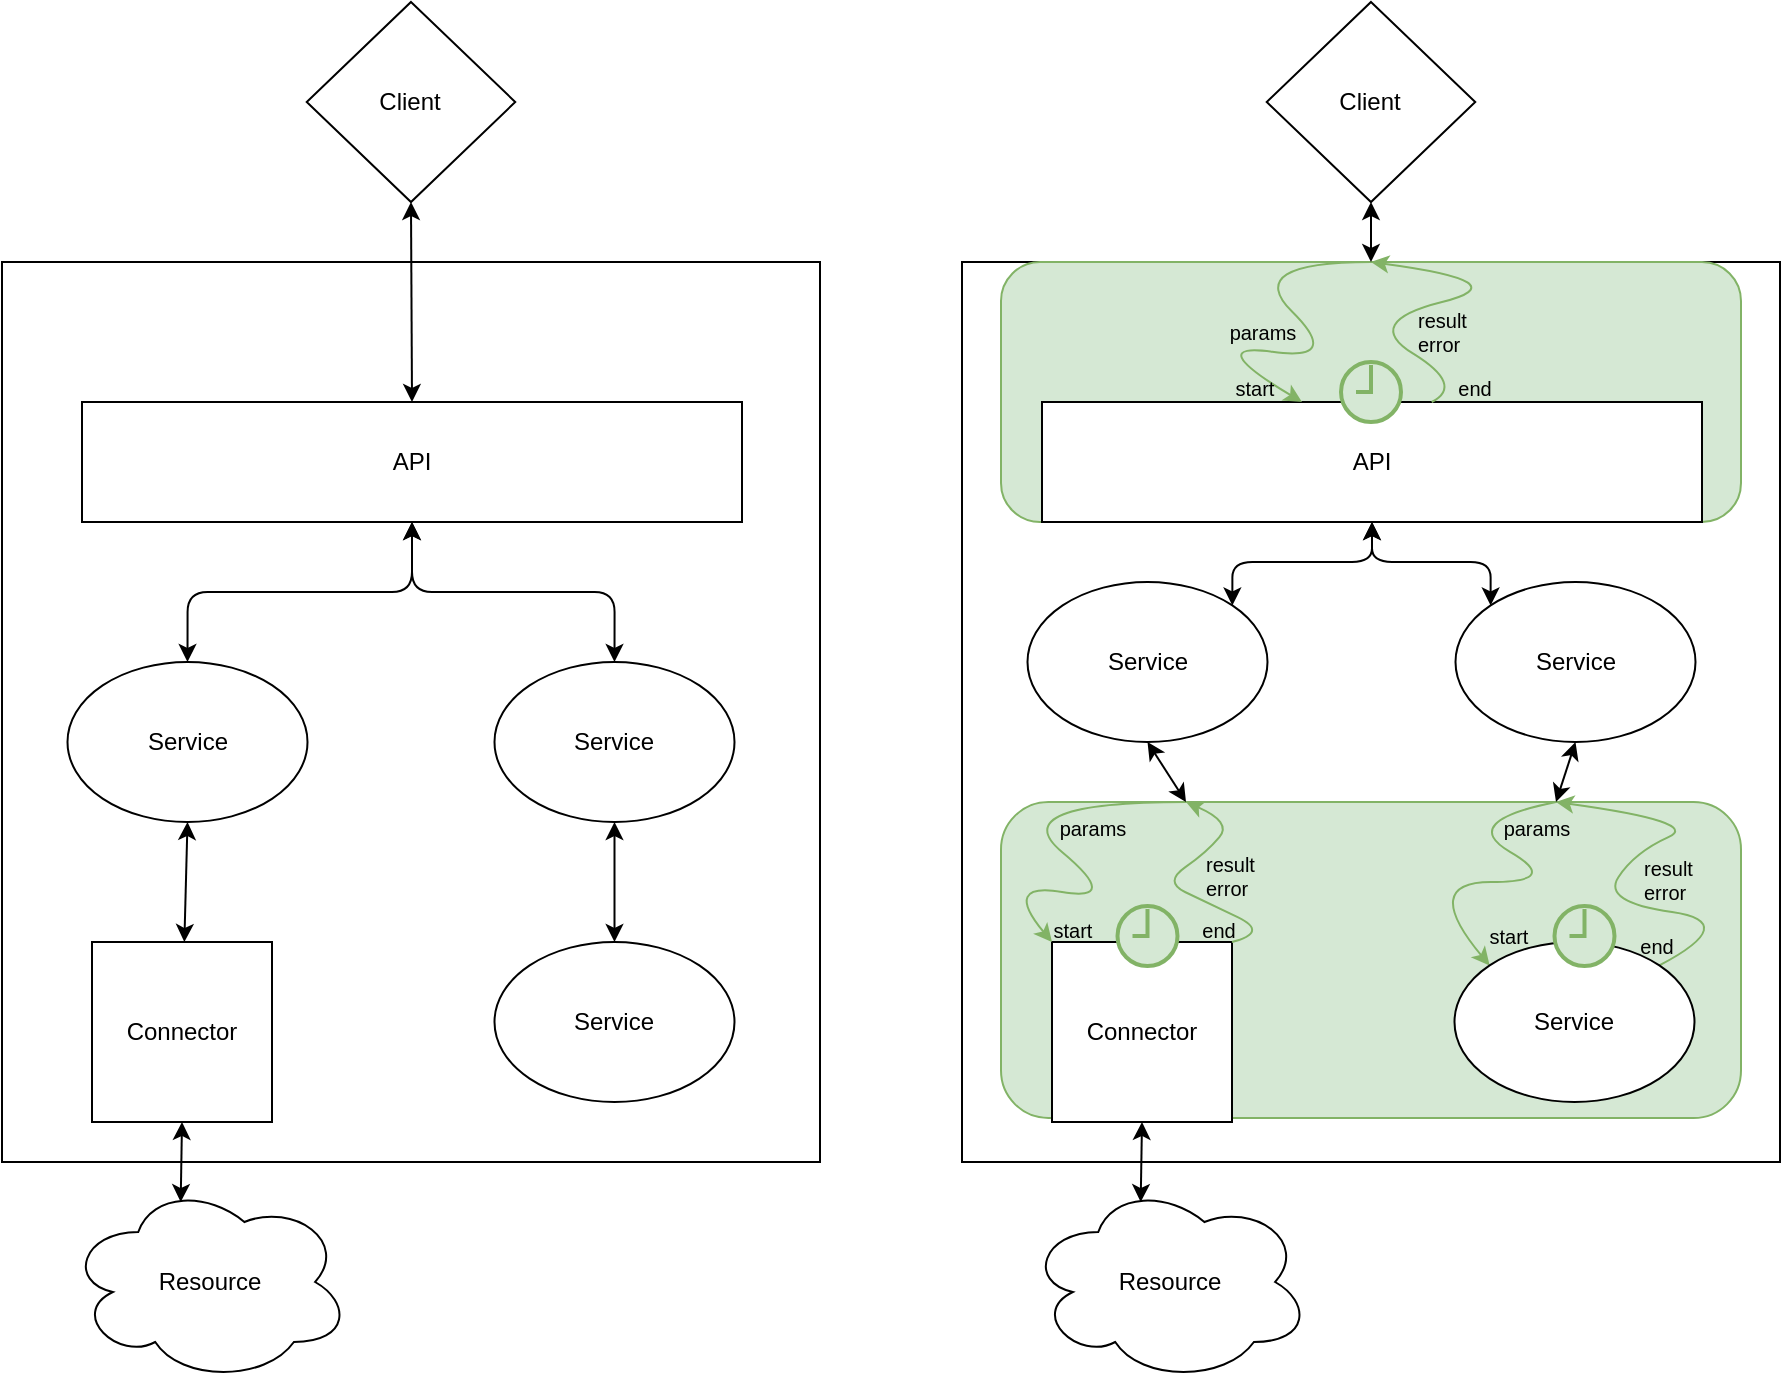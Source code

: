 <mxfile version="25.0.1">
  <diagram name="collector" id="uigpwwjzt3T1p5udmavG">
    <mxGraphModel dx="1444" dy="811" grid="1" gridSize="10" guides="1" tooltips="1" connect="1" arrows="1" fold="1" page="1" pageScale="1" pageWidth="827" pageHeight="1169" math="0" shadow="0">
      <root>
        <mxCell id="0" />
        <mxCell id="1" parent="0" />
        <mxCell id="5m87ZB2yBZsC5MAy124T-28" value="" style="rounded=0;whiteSpace=wrap;html=1;verticalAlign=top;" parent="1" vertex="1">
          <mxGeometry x="30" y="170" width="409" height="450" as="geometry" />
        </mxCell>
        <mxCell id="5m87ZB2yBZsC5MAy124T-2" value="Connector" style="whiteSpace=wrap;html=1;aspect=fixed;rounded=0;" parent="1" vertex="1">
          <mxGeometry x="75" y="510" width="90" height="90" as="geometry" />
        </mxCell>
        <mxCell id="Kd3xXfbBogCMq_-z4xH8-58" style="orthogonalLoop=1;jettySize=auto;html=1;exitX=0.5;exitY=1;exitDx=0;exitDy=0;startArrow=classic;startFill=1;" edge="1" parent="1" source="5m87ZB2yBZsC5MAy124T-3" target="5m87ZB2yBZsC5MAy124T-2">
          <mxGeometry relative="1" as="geometry" />
        </mxCell>
        <mxCell id="5m87ZB2yBZsC5MAy124T-3" value="Service" style="ellipse;whiteSpace=wrap;html=1;rounded=0;" parent="1" vertex="1">
          <mxGeometry x="62.75" y="370" width="120" height="80" as="geometry" />
        </mxCell>
        <mxCell id="5m87ZB2yBZsC5MAy124T-42" value="Resource" style="ellipse;shape=cloud;whiteSpace=wrap;html=1;" parent="1" vertex="1">
          <mxGeometry x="62.75" y="630" width="141.5" height="100" as="geometry" />
        </mxCell>
        <mxCell id="5m87ZB2yBZsC5MAy124T-43" value="" style="endArrow=classic;startArrow=classic;html=1;entryX=0.5;entryY=1;entryDx=0;entryDy=0;exitX=0.4;exitY=0.1;exitDx=0;exitDy=0;exitPerimeter=0;" parent="1" source="5m87ZB2yBZsC5MAy124T-42" target="5m87ZB2yBZsC5MAy124T-2" edge="1">
          <mxGeometry width="50" height="50" relative="1" as="geometry">
            <mxPoint x="-27.25" y="520" as="sourcePoint" />
            <mxPoint x="22.75" y="470" as="targetPoint" />
          </mxGeometry>
        </mxCell>
        <mxCell id="Kd3xXfbBogCMq_-z4xH8-59" style="orthogonalLoop=1;jettySize=auto;html=1;entryX=0.5;entryY=0;entryDx=0;entryDy=0;startArrow=classic;startFill=1;" edge="1" parent="1" source="5m87ZB2yBZsC5MAy124T-51" target="5m87ZB2yBZsC5MAy124T-61">
          <mxGeometry relative="1" as="geometry" />
        </mxCell>
        <mxCell id="5m87ZB2yBZsC5MAy124T-51" value="Service" style="ellipse;whiteSpace=wrap;html=1;rounded=0;" parent="1" vertex="1">
          <mxGeometry x="276.25" y="370" width="120" height="80" as="geometry" />
        </mxCell>
        <mxCell id="5m87ZB2yBZsC5MAy124T-61" value="Service" style="ellipse;whiteSpace=wrap;html=1;rounded=0;" parent="1" vertex="1">
          <mxGeometry x="276.25" y="510" width="120" height="80" as="geometry" />
        </mxCell>
        <mxCell id="Kd3xXfbBogCMq_-z4xH8-3" style="edgeStyle=orthogonalEdgeStyle;orthogonalLoop=1;jettySize=auto;html=1;exitX=0.5;exitY=1;exitDx=0;exitDy=0;entryX=0.5;entryY=0;entryDx=0;entryDy=0;startArrow=classic;startFill=1;" edge="1" parent="1" source="Kd3xXfbBogCMq_-z4xH8-1" target="5m87ZB2yBZsC5MAy124T-3">
          <mxGeometry relative="1" as="geometry" />
        </mxCell>
        <mxCell id="Kd3xXfbBogCMq_-z4xH8-4" style="edgeStyle=orthogonalEdgeStyle;orthogonalLoop=1;jettySize=auto;html=1;exitX=0.5;exitY=1;exitDx=0;exitDy=0;entryX=0.5;entryY=0;entryDx=0;entryDy=0;startArrow=classic;startFill=1;" edge="1" parent="1" source="Kd3xXfbBogCMq_-z4xH8-1" target="5m87ZB2yBZsC5MAy124T-51">
          <mxGeometry relative="1" as="geometry" />
        </mxCell>
        <mxCell id="Kd3xXfbBogCMq_-z4xH8-1" value="API" style="rounded=0;whiteSpace=wrap;html=1;" vertex="1" parent="1">
          <mxGeometry x="70" y="240" width="330" height="60" as="geometry" />
        </mxCell>
        <mxCell id="Kd3xXfbBogCMq_-z4xH8-13" value="Client" style="rhombus;whiteSpace=wrap;html=1;" vertex="1" parent="1">
          <mxGeometry x="182.37" y="40" width="104.25" height="100" as="geometry" />
        </mxCell>
        <mxCell id="Kd3xXfbBogCMq_-z4xH8-15" value="" style="endArrow=classic;html=1;entryX=0.5;entryY=0;entryDx=0;entryDy=0;exitX=0.5;exitY=1;exitDx=0;exitDy=0;startArrow=classic;startFill=1;" edge="1" parent="1" source="Kd3xXfbBogCMq_-z4xH8-13" target="Kd3xXfbBogCMq_-z4xH8-1">
          <mxGeometry width="50" height="50" relative="1" as="geometry">
            <mxPoint x="320" y="210" as="sourcePoint" />
            <mxPoint x="209.34" y="170" as="targetPoint" />
          </mxGeometry>
        </mxCell>
        <mxCell id="Kd3xXfbBogCMq_-z4xH8-17" value="" style="rounded=0;whiteSpace=wrap;html=1;verticalAlign=top;" vertex="1" parent="1">
          <mxGeometry x="510" y="170" width="409" height="450" as="geometry" />
        </mxCell>
        <mxCell id="Kd3xXfbBogCMq_-z4xH8-18" value="" style="rounded=1;whiteSpace=wrap;html=1;fillColor=#d5e8d4;strokeColor=#82b366;" vertex="1" parent="1">
          <mxGeometry x="529.5" y="170" width="370" height="130" as="geometry" />
        </mxCell>
        <mxCell id="Kd3xXfbBogCMq_-z4xH8-19" value="" style="rounded=1;whiteSpace=wrap;html=1;fillColor=#d5e8d4;strokeColor=#82b366;points=[[0,0,0,0,0],[0,0.25,0,0,0],[0,0.5,0,0,0],[0,0.75,0,0,0],[0,1,0,0,0],[0.15,0.02,0,0,0],[0.25,1,0,0,0],[0.5,0,0,0,0],[0.5,1,0,0,0],[0.75,0,0,0,0],[0.75,1,0,0,0],[1,0,0,0,0],[1,0.25,0,0,0],[1,0.5,0,0,0],[1,0.75,0,0,0],[1,1,0,0,0]];" vertex="1" parent="1">
          <mxGeometry x="529.5" y="440" width="370" height="158" as="geometry" />
        </mxCell>
        <mxCell id="Kd3xXfbBogCMq_-z4xH8-20" value="Connector" style="whiteSpace=wrap;html=1;aspect=fixed;rounded=0;" vertex="1" parent="1">
          <mxGeometry x="555" y="510" width="90" height="90" as="geometry" />
        </mxCell>
        <mxCell id="Kd3xXfbBogCMq_-z4xH8-21" value="Service" style="ellipse;whiteSpace=wrap;html=1;rounded=0;" vertex="1" parent="1">
          <mxGeometry x="542.75" y="330" width="120" height="80" as="geometry" />
        </mxCell>
        <mxCell id="Kd3xXfbBogCMq_-z4xH8-22" value="start" style="text;html=1;align=center;verticalAlign=middle;whiteSpace=wrap;rounded=0;fontSize=10;" vertex="1" parent="1">
          <mxGeometry x="543.25" y="494" width="45" height="20" as="geometry" />
        </mxCell>
        <mxCell id="Kd3xXfbBogCMq_-z4xH8-23" value="end" style="text;html=1;align=center;verticalAlign=middle;whiteSpace=wrap;rounded=0;fontSize=10;" vertex="1" parent="1">
          <mxGeometry x="616.25" y="494" width="45" height="20" as="geometry" />
        </mxCell>
        <mxCell id="Kd3xXfbBogCMq_-z4xH8-24" value="params" style="text;html=1;align=center;verticalAlign=middle;whiteSpace=wrap;rounded=0;fontSize=10;" vertex="1" parent="1">
          <mxGeometry x="549" y="438" width="52.5" height="30" as="geometry" />
        </mxCell>
        <mxCell id="Kd3xXfbBogCMq_-z4xH8-25" value="&lt;span style=&quot;background-color: initial;&quot;&gt;result&lt;/span&gt;&lt;div&gt;error&lt;/div&gt;" style="text;html=1;align=left;verticalAlign=middle;whiteSpace=wrap;rounded=0;fontSize=10;" vertex="1" parent="1">
          <mxGeometry x="630" y="462" width="44.5" height="30" as="geometry" />
        </mxCell>
        <mxCell id="Kd3xXfbBogCMq_-z4xH8-26" value="" style="curved=1;endArrow=classic;html=1;rounded=0;entryX=0;entryY=0;entryDx=0;entryDy=0;fillColor=#d5e8d4;strokeColor=#82b366;exitX=0.25;exitY=0;exitDx=0;exitDy=0;" edge="1" parent="1" target="Kd3xXfbBogCMq_-z4xH8-20" source="Kd3xXfbBogCMq_-z4xH8-19">
          <mxGeometry width="50" height="50" relative="1" as="geometry">
            <mxPoint x="606" y="440" as="sourcePoint" />
            <mxPoint x="554.25" y="505" as="targetPoint" />
            <Array as="points">
              <mxPoint x="530" y="440" />
              <mxPoint x="590" y="490" />
              <mxPoint x="530" y="480" />
            </Array>
          </mxGeometry>
        </mxCell>
        <mxCell id="Kd3xXfbBogCMq_-z4xH8-27" value="" style="curved=1;endArrow=classic;html=1;rounded=0;exitX=1;exitY=0;exitDx=0;exitDy=0;entryX=0.25;entryY=0;entryDx=0;entryDy=0;fillColor=#d5e8d4;strokeColor=#82b366;" edge="1" parent="1" source="Kd3xXfbBogCMq_-z4xH8-20" target="Kd3xXfbBogCMq_-z4xH8-19">
          <mxGeometry width="50" height="50" relative="1" as="geometry">
            <mxPoint x="651.38" y="510" as="sourcePoint" />
            <mxPoint x="639.625" y="441.5" as="targetPoint" />
            <Array as="points">
              <mxPoint x="663.63" y="505.18" />
              <mxPoint x="632" y="490" />
              <mxPoint x="611" y="480" />
              <mxPoint x="632.38" y="465.18" />
              <mxPoint x="645" y="450" />
            </Array>
          </mxGeometry>
        </mxCell>
        <mxCell id="Kd3xXfbBogCMq_-z4xH8-28" value="" style="endArrow=classic;html=1;exitX=0.5;exitY=1;exitDx=0;exitDy=0;entryX=0.25;entryY=0;entryDx=0;entryDy=0;startArrow=classic;startFill=1;" edge="1" parent="1" source="Kd3xXfbBogCMq_-z4xH8-21" target="Kd3xXfbBogCMq_-z4xH8-19">
          <mxGeometry width="50" height="50" relative="1" as="geometry">
            <mxPoint x="392.75" y="520" as="sourcePoint" />
            <mxPoint x="560.375" y="441.5" as="targetPoint" />
          </mxGeometry>
        </mxCell>
        <mxCell id="Kd3xXfbBogCMq_-z4xH8-30" value="Resource" style="ellipse;shape=cloud;whiteSpace=wrap;html=1;" vertex="1" parent="1">
          <mxGeometry x="542.75" y="630" width="141.5" height="100" as="geometry" />
        </mxCell>
        <mxCell id="Kd3xXfbBogCMq_-z4xH8-31" value="" style="endArrow=classic;startArrow=classic;html=1;entryX=0.5;entryY=1;entryDx=0;entryDy=0;exitX=0.4;exitY=0.1;exitDx=0;exitDy=0;exitPerimeter=0;" edge="1" parent="1" source="Kd3xXfbBogCMq_-z4xH8-30" target="Kd3xXfbBogCMq_-z4xH8-20">
          <mxGeometry width="50" height="50" relative="1" as="geometry">
            <mxPoint x="452.75" y="520" as="sourcePoint" />
            <mxPoint x="502.75" y="470" as="targetPoint" />
          </mxGeometry>
        </mxCell>
        <mxCell id="Kd3xXfbBogCMq_-z4xH8-32" value="Service" style="ellipse;whiteSpace=wrap;html=1;rounded=0;" vertex="1" parent="1">
          <mxGeometry x="756.75" y="330" width="120" height="80" as="geometry" />
        </mxCell>
        <mxCell id="Kd3xXfbBogCMq_-z4xH8-33" value="start" style="text;html=1;align=center;verticalAlign=middle;whiteSpace=wrap;rounded=0;fontSize=10;" vertex="1" parent="1">
          <mxGeometry x="761.25" y="497" width="45" height="20" as="geometry" />
        </mxCell>
        <mxCell id="Kd3xXfbBogCMq_-z4xH8-34" value="end" style="text;html=1;align=center;verticalAlign=middle;whiteSpace=wrap;rounded=0;fontSize=10;" vertex="1" parent="1">
          <mxGeometry x="835" y="502" width="45" height="20" as="geometry" />
        </mxCell>
        <mxCell id="Kd3xXfbBogCMq_-z4xH8-35" value="params" style="text;html=1;align=center;verticalAlign=middle;whiteSpace=wrap;rounded=0;fontSize=10;" vertex="1" parent="1">
          <mxGeometry x="771" y="438" width="52.5" height="30" as="geometry" />
        </mxCell>
        <mxCell id="Kd3xXfbBogCMq_-z4xH8-36" value="&lt;span style=&quot;background-color: initial;&quot;&gt;result&lt;/span&gt;&lt;div&gt;error&lt;/div&gt;" style="text;html=1;align=left;verticalAlign=middle;whiteSpace=wrap;rounded=0;fontSize=10;" vertex="1" parent="1">
          <mxGeometry x="849.25" y="464" width="44.25" height="30" as="geometry" />
        </mxCell>
        <mxCell id="Kd3xXfbBogCMq_-z4xH8-37" value="" style="curved=1;endArrow=classic;html=1;rounded=0;exitX=0.75;exitY=0;exitDx=0;exitDy=0;entryX=0;entryY=0;entryDx=0;entryDy=0;fillColor=#d5e8d4;strokeColor=#82b366;" edge="1" parent="1" target="Kd3xXfbBogCMq_-z4xH8-41" source="Kd3xXfbBogCMq_-z4xH8-19">
          <mxGeometry width="50" height="50" relative="1" as="geometry">
            <mxPoint x="774.375" y="441.5" as="sourcePoint" />
            <mxPoint x="769" y="510" as="targetPoint" />
            <Array as="points">
              <mxPoint x="758" y="449.82" />
              <mxPoint x="810" y="480" />
              <mxPoint x="739" y="480" />
            </Array>
          </mxGeometry>
        </mxCell>
        <mxCell id="Kd3xXfbBogCMq_-z4xH8-38" value="" style="curved=1;endArrow=classic;html=1;rounded=0;exitX=1;exitY=0;exitDx=0;exitDy=0;entryX=0.75;entryY=0;entryDx=0;entryDy=0;fillColor=#d5e8d4;strokeColor=#82b366;" edge="1" parent="1" source="Kd3xXfbBogCMq_-z4xH8-41" target="Kd3xXfbBogCMq_-z4xH8-19">
          <mxGeometry width="50" height="50" relative="1" as="geometry">
            <mxPoint x="859" y="510" as="sourcePoint" />
            <mxPoint x="853.625" y="441.5" as="targetPoint" />
            <Array as="points">
              <mxPoint x="900" y="500" />
              <mxPoint x="830" y="490" />
              <mxPoint x="846.38" y="465.18" />
              <mxPoint x="880" y="450" />
            </Array>
          </mxGeometry>
        </mxCell>
        <mxCell id="Kd3xXfbBogCMq_-z4xH8-40" value="" style="endArrow=classic;html=1;exitX=0.5;exitY=1;exitDx=0;exitDy=0;entryX=0.75;entryY=0;entryDx=0;entryDy=0;startArrow=classic;startFill=1;endFill=1;" edge="1" parent="1" source="Kd3xXfbBogCMq_-z4xH8-32" target="Kd3xXfbBogCMq_-z4xH8-19">
          <mxGeometry width="50" height="50" relative="1" as="geometry">
            <mxPoint x="826.75" y="420" as="sourcePoint" />
            <mxPoint x="853.75" y="442" as="targetPoint" />
          </mxGeometry>
        </mxCell>
        <mxCell id="Kd3xXfbBogCMq_-z4xH8-41" value="Service" style="ellipse;whiteSpace=wrap;html=1;rounded=0;" vertex="1" parent="1">
          <mxGeometry x="756.25" y="510" width="120" height="80" as="geometry" />
        </mxCell>
        <mxCell id="Kd3xXfbBogCMq_-z4xH8-42" value="" style="html=1;verticalLabelPosition=bottom;align=center;labelBackgroundColor=#ffffff;verticalAlign=top;strokeWidth=2;strokeColor=#82b366;shadow=0;dashed=0;shape=mxgraph.ios7.icons.clock;fillColor=#d5e8d4;" vertex="1" parent="1">
          <mxGeometry x="806.25" y="492" width="30" height="30" as="geometry" />
        </mxCell>
        <mxCell id="Kd3xXfbBogCMq_-z4xH8-43" value="" style="html=1;verticalLabelPosition=bottom;align=center;labelBackgroundColor=#ffffff;verticalAlign=top;strokeWidth=2;strokeColor=#82b366;shadow=0;dashed=0;shape=mxgraph.ios7.icons.clock;fillColor=#d5e8d4;" vertex="1" parent="1">
          <mxGeometry x="587.75" y="492" width="30" height="30" as="geometry" />
        </mxCell>
        <mxCell id="Kd3xXfbBogCMq_-z4xH8-44" style="edgeStyle=orthogonalEdgeStyle;orthogonalLoop=1;jettySize=auto;html=1;exitX=0.5;exitY=1;exitDx=0;exitDy=0;entryX=1;entryY=0;entryDx=0;entryDy=0;startArrow=classic;startFill=1;" edge="1" parent="1" source="Kd3xXfbBogCMq_-z4xH8-46" target="Kd3xXfbBogCMq_-z4xH8-21">
          <mxGeometry relative="1" as="geometry" />
        </mxCell>
        <mxCell id="Kd3xXfbBogCMq_-z4xH8-45" style="edgeStyle=orthogonalEdgeStyle;orthogonalLoop=1;jettySize=auto;html=1;exitX=0.5;exitY=1;exitDx=0;exitDy=0;entryX=0;entryY=0;entryDx=0;entryDy=0;startArrow=classic;startFill=1;" edge="1" parent="1" source="Kd3xXfbBogCMq_-z4xH8-46" target="Kd3xXfbBogCMq_-z4xH8-32">
          <mxGeometry relative="1" as="geometry" />
        </mxCell>
        <mxCell id="Kd3xXfbBogCMq_-z4xH8-46" value="API" style="rounded=0;whiteSpace=wrap;html=1;" vertex="1" parent="1">
          <mxGeometry x="550" y="240" width="330" height="60" as="geometry" />
        </mxCell>
        <mxCell id="Kd3xXfbBogCMq_-z4xH8-47" value="" style="curved=1;endArrow=classic;html=1;rounded=0;entryX=0;entryY=0;entryDx=0;entryDy=0;fillColor=#d5e8d4;strokeColor=#82b366;exitX=0.5;exitY=0;exitDx=0;exitDy=0;" edge="1" parent="1" source="Kd3xXfbBogCMq_-z4xH8-18">
          <mxGeometry width="50" height="50" relative="1" as="geometry">
            <mxPoint x="690" y="170" as="sourcePoint" />
            <mxPoint x="680" y="240" as="targetPoint" />
            <Array as="points">
              <mxPoint x="650" y="170" />
              <mxPoint x="700.25" y="219.82" />
              <mxPoint x="630" y="210" />
            </Array>
          </mxGeometry>
        </mxCell>
        <mxCell id="Kd3xXfbBogCMq_-z4xH8-48" value="" style="curved=1;endArrow=classic;html=1;rounded=0;exitX=0.25;exitY=0;exitDx=0;exitDy=0;entryX=0.5;entryY=0;entryDx=0;entryDy=0;fillColor=#d5e8d4;strokeColor=#82b366;" edge="1" parent="1" target="Kd3xXfbBogCMq_-z4xH8-18">
          <mxGeometry width="50" height="50" relative="1" as="geometry">
            <mxPoint x="744.875" y="240" as="sourcePoint" />
            <mxPoint x="750.25" y="171.5" as="targetPoint" />
            <Array as="points">
              <mxPoint x="761.25" y="231.68" />
              <mxPoint x="710" y="200" />
              <mxPoint x="790" y="180" />
            </Array>
          </mxGeometry>
        </mxCell>
        <mxCell id="Kd3xXfbBogCMq_-z4xH8-49" value="" style="html=1;verticalLabelPosition=bottom;align=center;labelBackgroundColor=#ffffff;verticalAlign=top;strokeWidth=2;strokeColor=#82b366;shadow=0;dashed=0;shape=mxgraph.ios7.icons.clock;fillColor=#d5e8d4;" vertex="1" parent="1">
          <mxGeometry x="699.5" y="220" width="30" height="30" as="geometry" />
        </mxCell>
        <mxCell id="Kd3xXfbBogCMq_-z4xH8-50" value="start" style="text;html=1;align=center;verticalAlign=middle;whiteSpace=wrap;rounded=0;fontSize=10;" vertex="1" parent="1">
          <mxGeometry x="634.25" y="223" width="45" height="20" as="geometry" />
        </mxCell>
        <mxCell id="Kd3xXfbBogCMq_-z4xH8-51" value="end" style="text;html=1;align=center;verticalAlign=middle;whiteSpace=wrap;rounded=0;fontSize=10;" vertex="1" parent="1">
          <mxGeometry x="744" y="223" width="45" height="20" as="geometry" />
        </mxCell>
        <mxCell id="Kd3xXfbBogCMq_-z4xH8-52" value="params" style="text;html=1;align=center;verticalAlign=middle;whiteSpace=wrap;rounded=0;fontSize=10;" vertex="1" parent="1">
          <mxGeometry x="634.25" y="190" width="52.5" height="30" as="geometry" />
        </mxCell>
        <mxCell id="Kd3xXfbBogCMq_-z4xH8-53" value="&lt;span style=&quot;background-color: initial;&quot;&gt;result&lt;/span&gt;&lt;div&gt;error&lt;/div&gt;" style="text;html=1;align=left;verticalAlign=middle;whiteSpace=wrap;rounded=0;fontSize=10;" vertex="1" parent="1">
          <mxGeometry x="736.37" y="190" width="30.25" height="30" as="geometry" />
        </mxCell>
        <mxCell id="Kd3xXfbBogCMq_-z4xH8-54" value="Client" style="rhombus;whiteSpace=wrap;html=1;" vertex="1" parent="1">
          <mxGeometry x="662.37" y="40" width="104.25" height="100" as="geometry" />
        </mxCell>
        <mxCell id="Kd3xXfbBogCMq_-z4xH8-55" value="" style="endArrow=classic;html=1;exitX=0.5;exitY=1;exitDx=0;exitDy=0;startArrow=classic;startFill=1;" edge="1" parent="1" source="Kd3xXfbBogCMq_-z4xH8-54" target="Kd3xXfbBogCMq_-z4xH8-18">
          <mxGeometry width="50" height="50" relative="1" as="geometry">
            <mxPoint x="800" y="210" as="sourcePoint" />
            <mxPoint x="850" y="160" as="targetPoint" />
          </mxGeometry>
        </mxCell>
      </root>
    </mxGraphModel>
  </diagram>
</mxfile>
